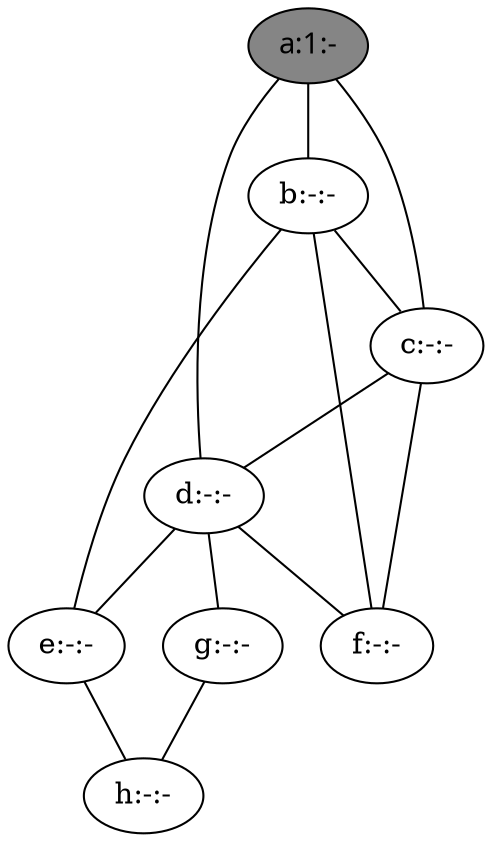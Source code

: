 Graph {
a [ label="a:1:-" style=filled fontname="time-bold" fillcolor=gray52 ];
b [ label="b:-:-" ];
c [ label="c:-:-" ];
d [ label="d:-:-" ];
e [ label="e:-:-" ];
f [ label="f:-:-" ];
g [ label="g:-:-" ];
h [ label="h:-:-" ];
a--d[label="", penwidth=1];
a--b[label="", penwidth=1];
a--c[label="", penwidth=1];
b--e[label="", penwidth=1];
b--f[label="", penwidth=1];
b--c[label="", penwidth=1];
c--d[label="", penwidth=1];
c--f[label="", penwidth=1];
d--e[label="", penwidth=1];
d--f[label="", penwidth=1];
d--g[label="", penwidth=1];
e--h[label="", penwidth=1];
g--h[label="", penwidth=1];
}